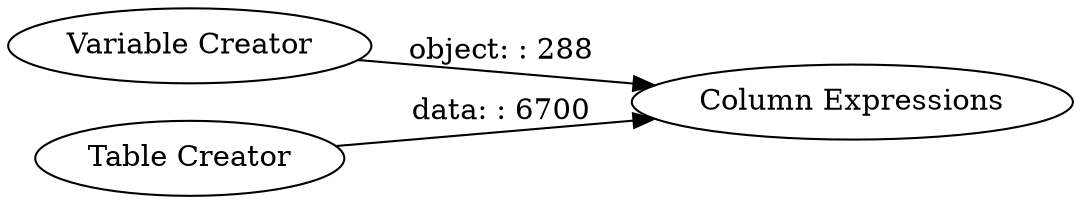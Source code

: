 digraph {
	"-8995067364760081578_3" [label="Variable Creator"]
	"-8995067364760081578_1" [label="Table Creator"]
	"-8995067364760081578_2" [label="Column Expressions"]
	"-8995067364760081578_1" -> "-8995067364760081578_2" [label="data: : 6700"]
	"-8995067364760081578_3" -> "-8995067364760081578_2" [label="object: : 288"]
	rankdir=LR
}
